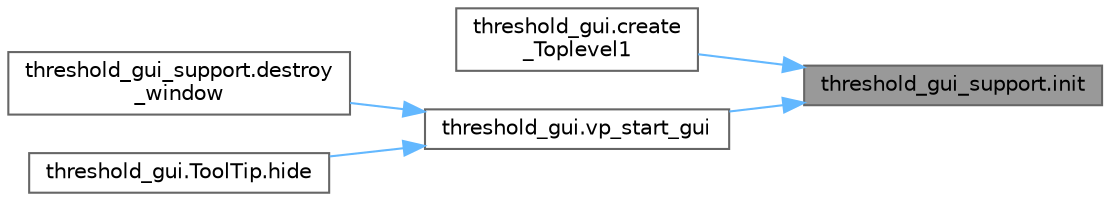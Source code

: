 digraph "threshold_gui_support.init"
{
 // LATEX_PDF_SIZE
  bgcolor="transparent";
  edge [fontname=Helvetica,fontsize=10,labelfontname=Helvetica,labelfontsize=10];
  node [fontname=Helvetica,fontsize=10,shape=box,height=0.2,width=0.4];
  rankdir="RL";
  Node1 [id="Node000001",label="threshold_gui_support.init",height=0.2,width=0.4,color="gray40", fillcolor="grey60", style="filled", fontcolor="black",tooltip=" "];
  Node1 -> Node2 [id="edge1_Node000001_Node000002",dir="back",color="steelblue1",style="solid",tooltip=" "];
  Node2 [id="Node000002",label="threshold_gui.create\l_Toplevel1",height=0.2,width=0.4,color="grey40", fillcolor="white", style="filled",URL="$namespacethreshold__gui.html#aa00562df268a354142e1bfa29960509b",tooltip=" "];
  Node1 -> Node3 [id="edge2_Node000001_Node000003",dir="back",color="steelblue1",style="solid",tooltip=" "];
  Node3 [id="Node000003",label="threshold_gui.vp_start_gui",height=0.2,width=0.4,color="grey40", fillcolor="white", style="filled",URL="$namespacethreshold__gui.html#a1fd22e85c7774dc9710c45a1e5093183",tooltip=" "];
  Node3 -> Node4 [id="edge3_Node000003_Node000004",dir="back",color="steelblue1",style="solid",tooltip=" "];
  Node4 [id="Node000004",label="threshold_gui_support.destroy\l_window",height=0.2,width=0.4,color="grey40", fillcolor="white", style="filled",URL="$namespacethreshold__gui__support.html#a47d782b7662e19472e683be95e274831",tooltip=" "];
  Node3 -> Node5 [id="edge4_Node000003_Node000005",dir="back",color="steelblue1",style="solid",tooltip=" "];
  Node5 [id="Node000005",label="threshold_gui.ToolTip.hide",height=0.2,width=0.4,color="grey40", fillcolor="white", style="filled",URL="$classthreshold__gui_1_1_tool_tip.html#aafe9821676b74a21e23021a7ca931f01",tooltip=" "];
}

